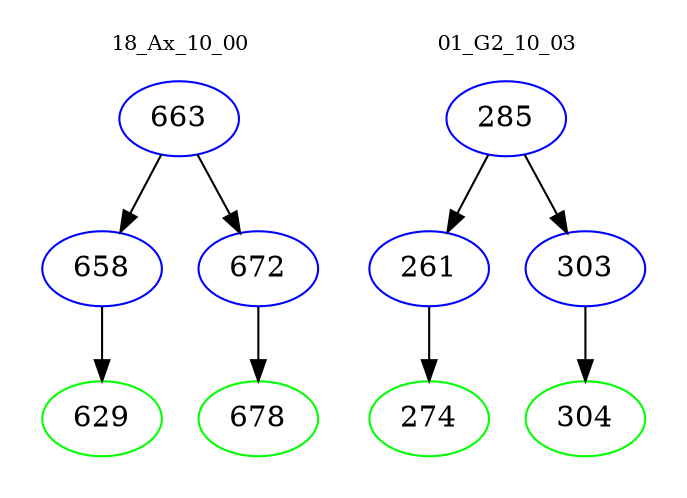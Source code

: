 digraph{
subgraph cluster_0 {
color = white
label = "18_Ax_10_00";
fontsize=10;
T0_663 [label="663", color="blue"]
T0_663 -> T0_658 [color="black"]
T0_658 [label="658", color="blue"]
T0_658 -> T0_629 [color="black"]
T0_629 [label="629", color="green"]
T0_663 -> T0_672 [color="black"]
T0_672 [label="672", color="blue"]
T0_672 -> T0_678 [color="black"]
T0_678 [label="678", color="green"]
}
subgraph cluster_1 {
color = white
label = "01_G2_10_03";
fontsize=10;
T1_285 [label="285", color="blue"]
T1_285 -> T1_261 [color="black"]
T1_261 [label="261", color="blue"]
T1_261 -> T1_274 [color="black"]
T1_274 [label="274", color="green"]
T1_285 -> T1_303 [color="black"]
T1_303 [label="303", color="blue"]
T1_303 -> T1_304 [color="black"]
T1_304 [label="304", color="green"]
}
}
